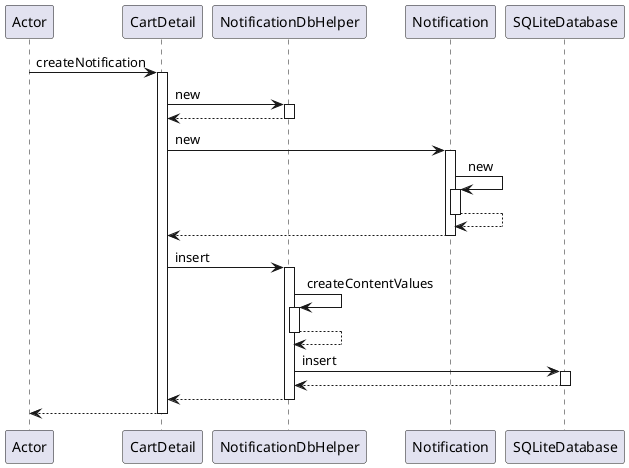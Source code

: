 @startuml
participant Actor
Actor -> CartDetail : createNotification
activate CartDetail
CartDetail -> NotificationDbHelper : new
activate NotificationDbHelper
NotificationDbHelper --> CartDetail
deactivate NotificationDbHelper
CartDetail -> Notification : new
activate Notification
Notification -> Notification : new
activate Notification
Notification --> Notification
deactivate Notification
Notification --> CartDetail
deactivate Notification
CartDetail -> NotificationDbHelper : insert
activate NotificationDbHelper
NotificationDbHelper -> NotificationDbHelper : createContentValues
activate NotificationDbHelper
NotificationDbHelper --> NotificationDbHelper
deactivate NotificationDbHelper
NotificationDbHelper -> SQLiteDatabase : insert
activate SQLiteDatabase
SQLiteDatabase --> NotificationDbHelper
deactivate SQLiteDatabase
NotificationDbHelper --> CartDetail
deactivate NotificationDbHelper
return
@enduml
